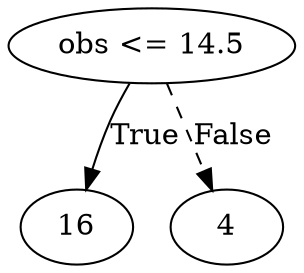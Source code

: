 digraph {
0 [label="obs <= 14.5"];
1 [label="16"];
0 -> 1 [label="True"];
2 [label="4"];
0 -> 2 [style="dashed", label="False"];

}